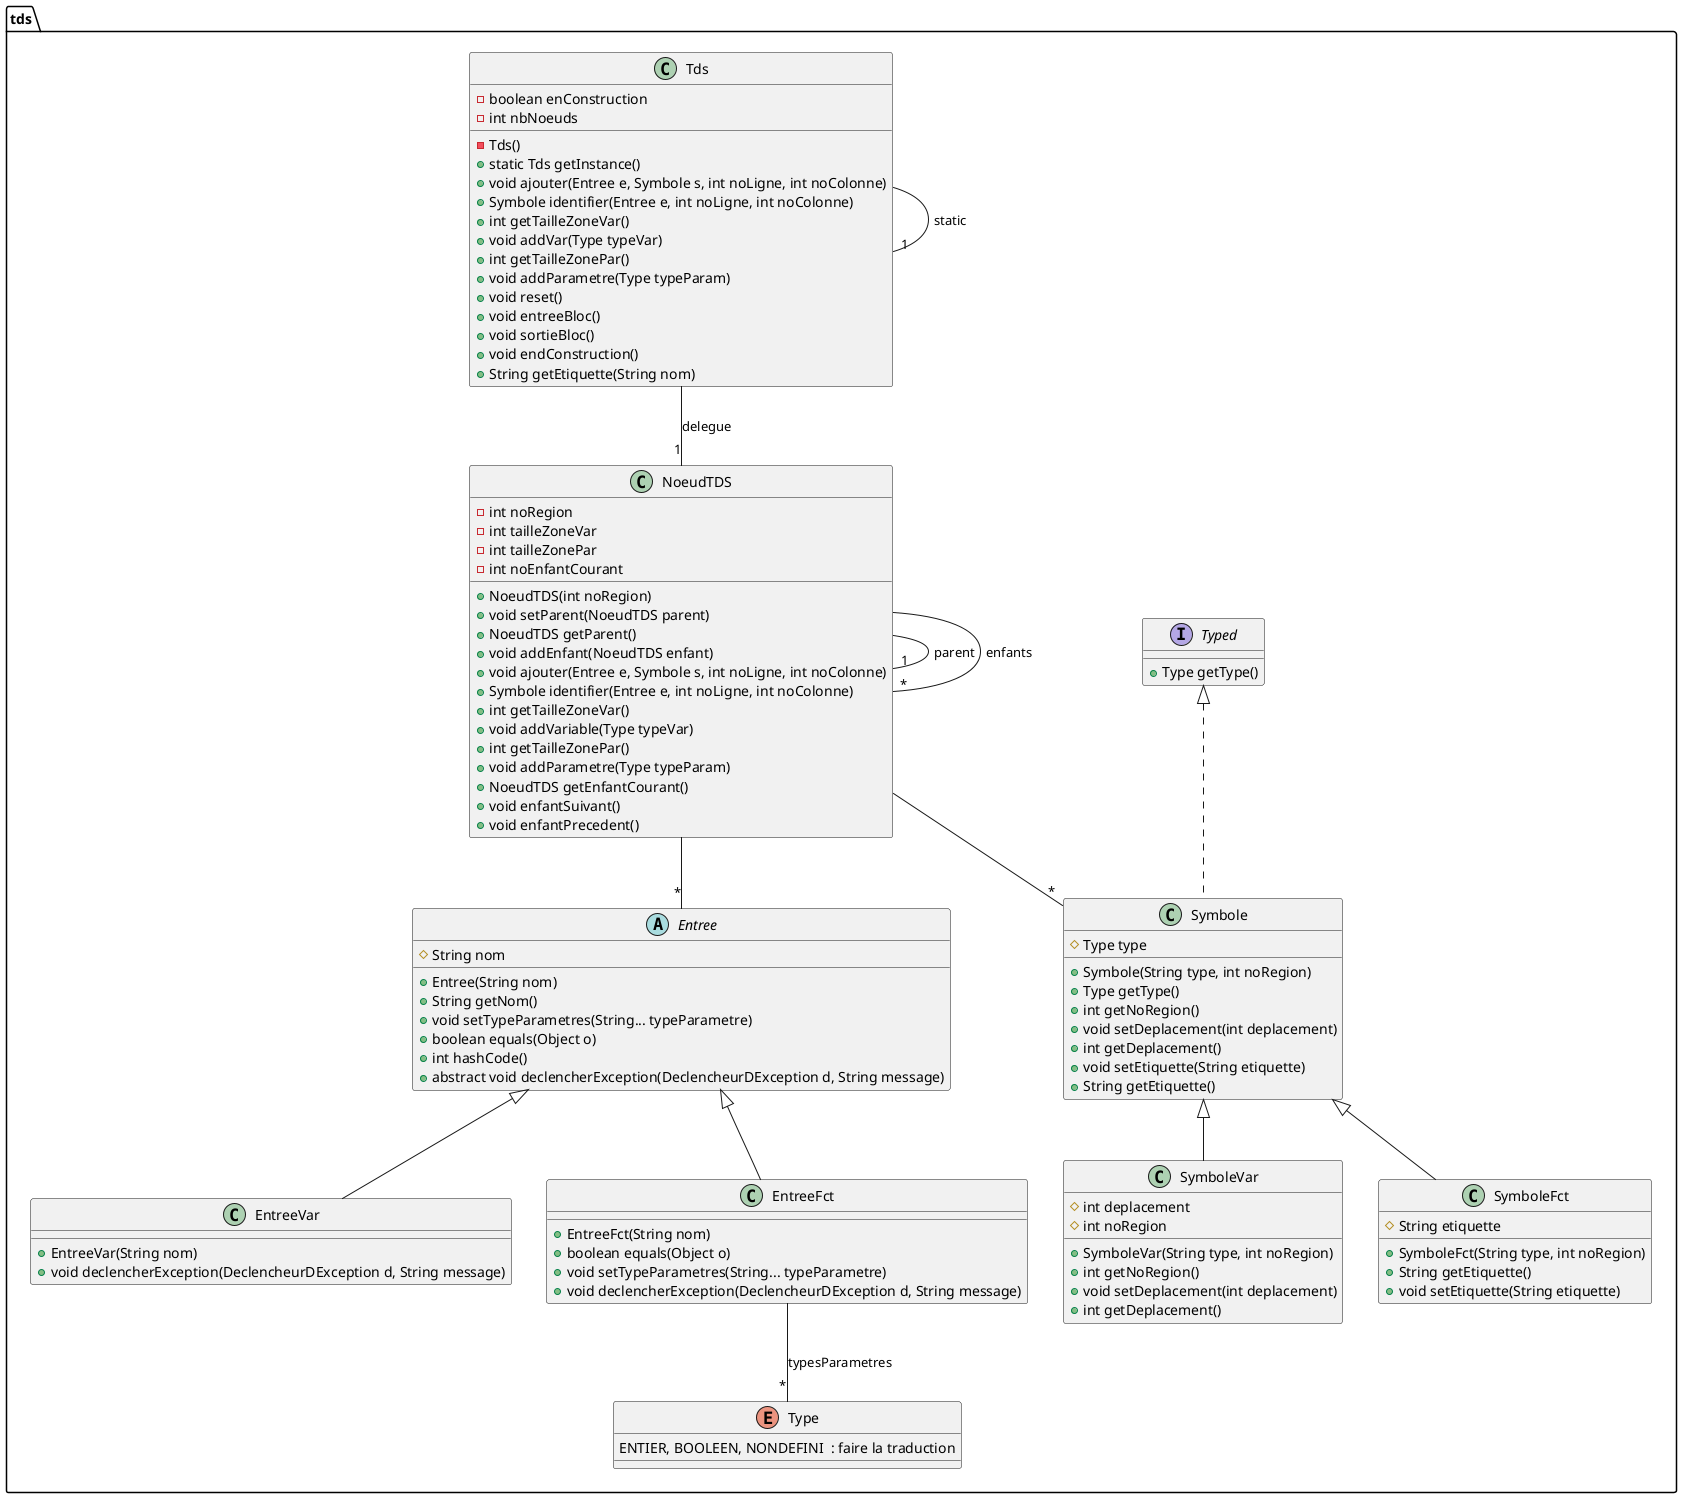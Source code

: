 @startuml
together {
	package tds {
		together {

			class Symbole implements Typed {
				# Type type
				+ Symbole(String type, int noRegion)
				+ Type getType()
				+ int getNoRegion()
				+ void setDeplacement(int deplacement)
				+ int getDeplacement()
				+ void setEtiquette(String etiquette)
				+ String getEtiquette()
			}

			class SymboleVar extends Symbole {
				# int deplacement
				# int noRegion
				+ SymboleVar(String type, int noRegion)
				+ int getNoRegion()
				+ void setDeplacement(int deplacement)
				+ int getDeplacement()
			}

			class SymboleFct extends Symbole {
				# String etiquette
				+ SymboleFct(String type, int noRegion)
				+ String getEtiquette()
				+ void setEtiquette(String etiquette)
			}
		}

		together {
			abstract class Entree {
				# String nom
				+ Entree(String nom)
				+ String getNom()
				+ void setTypeParametres(String... typeParametre)
				+ boolean equals(Object o)
				+ int hashCode()
				+ abstract void declencherException(DeclencheurDException d, String message)
			}

			class EntreeVar extends Entree {
				+ EntreeVar(String nom)
				+ void declencherException(DeclencheurDException d, String message)
			}

			class EntreeFct extends Entree {
				+ EntreeFct(String nom)
				+ boolean equals(Object o)
				+ void setTypeParametres(String... typeParametre)
				+ void declencherException(DeclencheurDException d, String message)
			}
			EntreeFct --"*" Type : typesParametres
		}

		together {
			class Tds {
				- boolean enConstruction
				- int nbNoeuds
				- Tds()
				+ static Tds getInstance()
				+ void ajouter(Entree e, Symbole s, int noLigne, int noColonne)
				+ Symbole identifier(Entree e, int noLigne, int noColonne)
				+ int getTailleZoneVar()
				+ void addVar(Type typeVar)
				+ int getTailleZonePar()
				+ void addParametre(Type typeParam)
				+ void reset()
				+ void entreeBloc()
				+ void sortieBloc()
				+ void endConstruction()
				+ String getEtiquette(String nom)
			}
			Tds --"1" NoeudTDS : delegue
			Tds --"1" Tds : static

			class NoeudTDS {
				- int noRegion
				- int tailleZoneVar
				- int tailleZonePar
				- int noEnfantCourant
				+ NoeudTDS(int noRegion)
				+ void setParent(NoeudTDS parent)
				+ NoeudTDS getParent()
				+ void addEnfant(NoeudTDS enfant)
				+ void ajouter(Entree e, Symbole s, int noLigne, int noColonne)
				+ Symbole identifier(Entree e, int noLigne, int noColonne)
				+ int getTailleZoneVar()
				+ void addVariable(Type typeVar)
				+ int getTailleZonePar()
				+ void addParametre(Type typeParam)
				+ NoeudTDS getEnfantCourant()
				+ void enfantSuivant()
				+ void enfantPrecedent()
			}
			NoeudTDS --"*" Symbole
			NoeudTDS --"*" Entree
			NoeudTDS --"1" NoeudTDS : parent
			NoeudTDS --"*" NoeudTDS : enfants
		}

		together {
			enum Type {
				ENTIER, BOOLEEN, NONDEFINI  : faire la traduction
			}

			Interface Typed {
				+ Type getType()
			}
		}
	}
}
@enduml
